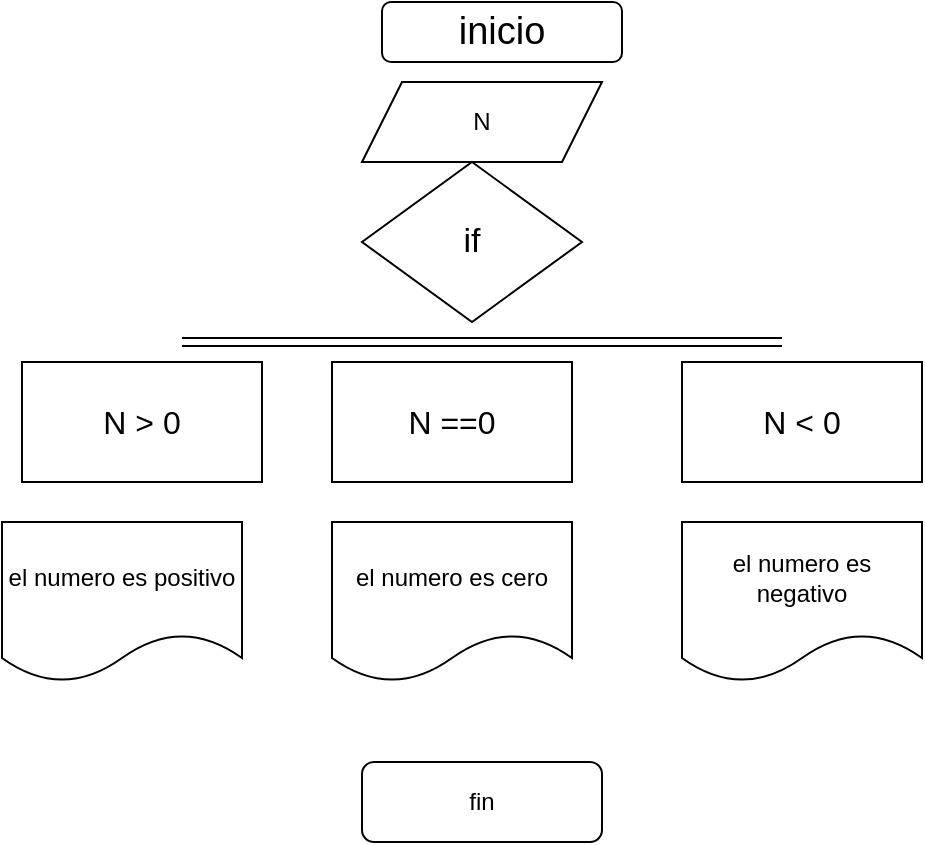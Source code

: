 <mxfile version="27.1.4">
  <diagram name="Página-1" id="0GNANxUgxqQJ8BRTfL0-">
    <mxGraphModel dx="872" dy="465" grid="1" gridSize="10" guides="1" tooltips="1" connect="1" arrows="1" fold="1" page="1" pageScale="1" pageWidth="850" pageHeight="1100" math="0" shadow="0">
      <root>
        <mxCell id="0" />
        <mxCell id="1" parent="0" />
        <mxCell id="rtgS18doH_Adsrge76AK-1" value="inicio" style="rounded=1;whiteSpace=wrap;html=1;fontSize=19;" vertex="1" parent="1">
          <mxGeometry x="330" y="30" width="120" height="30" as="geometry" />
        </mxCell>
        <mxCell id="rtgS18doH_Adsrge76AK-2" value="N" style="shape=parallelogram;perimeter=parallelogramPerimeter;whiteSpace=wrap;html=1;fixedSize=1;" vertex="1" parent="1">
          <mxGeometry x="320" y="70" width="120" height="40" as="geometry" />
        </mxCell>
        <mxCell id="rtgS18doH_Adsrge76AK-3" value="if" style="rhombus;whiteSpace=wrap;html=1;fontSize=17;" vertex="1" parent="1">
          <mxGeometry x="320" y="110" width="110" height="80" as="geometry" />
        </mxCell>
        <mxCell id="rtgS18doH_Adsrge76AK-4" style="edgeStyle=orthogonalEdgeStyle;rounded=0;orthogonalLoop=1;jettySize=auto;html=1;exitX=0.5;exitY=1;exitDx=0;exitDy=0;" edge="1" parent="1" source="rtgS18doH_Adsrge76AK-2" target="rtgS18doH_Adsrge76AK-2">
          <mxGeometry relative="1" as="geometry" />
        </mxCell>
        <mxCell id="rtgS18doH_Adsrge76AK-6" value="" style="shape=link;html=1;rounded=0;" edge="1" parent="1">
          <mxGeometry width="100" relative="1" as="geometry">
            <mxPoint x="230" y="200" as="sourcePoint" />
            <mxPoint x="530" y="200" as="targetPoint" />
            <Array as="points">
              <mxPoint x="380" y="200" />
            </Array>
          </mxGeometry>
        </mxCell>
        <mxCell id="rtgS18doH_Adsrge76AK-7" value="N &amp;gt; 0" style="rounded=0;whiteSpace=wrap;html=1;fontSize=16;" vertex="1" parent="1">
          <mxGeometry x="150" y="210" width="120" height="60" as="geometry" />
        </mxCell>
        <mxCell id="rtgS18doH_Adsrge76AK-8" value="N ==0" style="rounded=0;whiteSpace=wrap;html=1;fontSize=16;" vertex="1" parent="1">
          <mxGeometry x="305" y="210" width="120" height="60" as="geometry" />
        </mxCell>
        <mxCell id="rtgS18doH_Adsrge76AK-9" value="N &amp;lt; 0" style="rounded=0;whiteSpace=wrap;html=1;fontSize=16;" vertex="1" parent="1">
          <mxGeometry x="480" y="210" width="120" height="60" as="geometry" />
        </mxCell>
        <mxCell id="rtgS18doH_Adsrge76AK-10" value="el numero es cero" style="shape=document;whiteSpace=wrap;html=1;boundedLbl=1;" vertex="1" parent="1">
          <mxGeometry x="305" y="290" width="120" height="80" as="geometry" />
        </mxCell>
        <mxCell id="rtgS18doH_Adsrge76AK-11" value="el numero es positivo" style="shape=document;whiteSpace=wrap;html=1;boundedLbl=1;" vertex="1" parent="1">
          <mxGeometry x="140" y="290" width="120" height="80" as="geometry" />
        </mxCell>
        <mxCell id="rtgS18doH_Adsrge76AK-12" value="el numero es negativo" style="shape=document;whiteSpace=wrap;html=1;boundedLbl=1;" vertex="1" parent="1">
          <mxGeometry x="480" y="290" width="120" height="80" as="geometry" />
        </mxCell>
        <mxCell id="rtgS18doH_Adsrge76AK-13" value="fin" style="rounded=1;whiteSpace=wrap;html=1;" vertex="1" parent="1">
          <mxGeometry x="320" y="410" width="120" height="40" as="geometry" />
        </mxCell>
      </root>
    </mxGraphModel>
  </diagram>
</mxfile>
